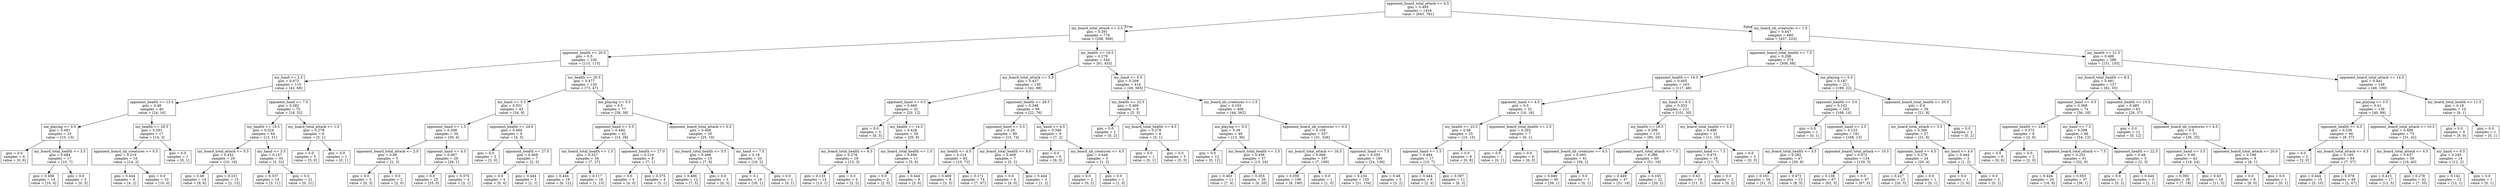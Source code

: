 digraph Tree {
node [shape=box] ;
0 [label="opponent_board_total_attack <= 4.5\ngini = 0.495\nsamples = 1434\nvalue = [643, 791]"] ;
1 [label="my_board_total_attack <= 3.5\ngini = 0.391\nsamples = 774\nvalue = [206, 568]"] ;
0 -> 1 [labeldistance=2.5, labelangle=45, headlabel="True"] ;
2 [label="opponent_health <= 20.5\ngini = 0.5\nsamples = 230\nvalue = [115, 115]"] ;
1 -> 2 ;
3 [label="my_hand <= 2.5\ngini = 0.472\nsamples = 110\nvalue = [42, 68]"] ;
2 -> 3 ;
4 [label="opponent_health <= 13.5\ngini = 0.48\nsamples = 40\nvalue = [24, 16]"] ;
3 -> 4 ;
5 [label="me_playing <= 0.5\ngini = 0.491\nsamples = 23\nvalue = [10, 13]"] ;
4 -> 5 ;
6 [label="gini = 0.0\nsamples = 6\nvalue = [0, 6]"] ;
5 -> 6 ;
7 [label="my_board_total_health <= 3.5\ngini = 0.484\nsamples = 17\nvalue = [10, 7]"] ;
5 -> 7 ;
8 [label="gini = 0.408\nsamples = 14\nvalue = [10, 4]"] ;
7 -> 8 ;
9 [label="gini = 0.0\nsamples = 3\nvalue = [0, 3]"] ;
7 -> 9 ;
10 [label="my_health <= 29.5\ngini = 0.291\nsamples = 17\nvalue = [14, 3]"] ;
4 -> 10 ;
11 [label="opponent_board_nb_creatures <= 0.5\ngini = 0.219\nsamples = 16\nvalue = [14, 2]"] ;
10 -> 11 ;
12 [label="gini = 0.444\nsamples = 6\nvalue = [4, 2]"] ;
11 -> 12 ;
13 [label="gini = 0.0\nsamples = 10\nvalue = [10, 0]"] ;
11 -> 13 ;
14 [label="gini = 0.0\nsamples = 1\nvalue = [0, 1]"] ;
10 -> 14 ;
15 [label="opponent_hand <= 7.5\ngini = 0.382\nsamples = 70\nvalue = [18, 52]"] ;
3 -> 15 ;
16 [label="my_health <= 19.5\ngini = 0.324\nsamples = 64\nvalue = [13, 51]"] ;
15 -> 16 ;
17 [label="my_board_total_attack <= 0.5\ngini = 0.452\nsamples = 29\nvalue = [10, 19]"] ;
16 -> 17 ;
18 [label="gini = 0.49\nsamples = 14\nvalue = [8, 6]"] ;
17 -> 18 ;
19 [label="gini = 0.231\nsamples = 15\nvalue = [2, 13]"] ;
17 -> 19 ;
20 [label="my_hand <= 3.5\ngini = 0.157\nsamples = 35\nvalue = [3, 32]"] ;
16 -> 20 ;
21 [label="gini = 0.337\nsamples = 14\nvalue = [3, 11]"] ;
20 -> 21 ;
22 [label="gini = 0.0\nsamples = 21\nvalue = [0, 21]"] ;
20 -> 22 ;
23 [label="my_board_total_attack <= 1.0\ngini = 0.278\nsamples = 6\nvalue = [5, 1]"] ;
15 -> 23 ;
24 [label="gini = 0.0\nsamples = 5\nvalue = [5, 0]"] ;
23 -> 24 ;
25 [label="gini = 0.0\nsamples = 1\nvalue = [0, 1]"] ;
23 -> 25 ;
26 [label="my_health <= 20.5\ngini = 0.477\nsamples = 120\nvalue = [73, 47]"] ;
2 -> 26 ;
27 [label="my_hand <= 5.5\ngini = 0.331\nsamples = 43\nvalue = [34, 9]"] ;
26 -> 27 ;
28 [label="opponent_hand <= 1.5\ngini = 0.208\nsamples = 34\nvalue = [30, 4]"] ;
27 -> 28 ;
29 [label="opponent_board_total_attack <= 2.0\ngini = 0.48\nsamples = 5\nvalue = [2, 3]"] ;
28 -> 29 ;
30 [label="gini = 0.0\nsamples = 3\nvalue = [0, 3]"] ;
29 -> 30 ;
31 [label="gini = 0.0\nsamples = 2\nvalue = [2, 0]"] ;
29 -> 31 ;
32 [label="opponent_hand <= 4.5\ngini = 0.067\nsamples = 29\nvalue = [28, 1]"] ;
28 -> 32 ;
33 [label="gini = 0.0\nsamples = 25\nvalue = [25, 0]"] ;
32 -> 33 ;
34 [label="gini = 0.375\nsamples = 4\nvalue = [3, 1]"] ;
32 -> 34 ;
35 [label="opponent_health <= 24.0\ngini = 0.494\nsamples = 9\nvalue = [4, 5]"] ;
27 -> 35 ;
36 [label="gini = 0.0\nsamples = 2\nvalue = [2, 0]"] ;
35 -> 36 ;
37 [label="opponent_health <= 27.0\ngini = 0.408\nsamples = 7\nvalue = [2, 5]"] ;
35 -> 37 ;
38 [label="gini = 0.0\nsamples = 4\nvalue = [0, 4]"] ;
37 -> 38 ;
39 [label="gini = 0.444\nsamples = 3\nvalue = [2, 1]"] ;
37 -> 39 ;
40 [label="me_playing <= 0.5\ngini = 0.5\nsamples = 77\nvalue = [39, 38]"] ;
26 -> 40 ;
41 [label="opponent_hand <= 5.5\ngini = 0.444\nsamples = 42\nvalue = [14, 28]"] ;
40 -> 41 ;
42 [label="my_board_total_health <= 1.5\ngini = 0.327\nsamples = 34\nvalue = [7, 27]"] ;
41 -> 42 ;
43 [label="gini = 0.444\nsamples = 18\nvalue = [6, 12]"] ;
42 -> 43 ;
44 [label="gini = 0.117\nsamples = 16\nvalue = [1, 15]"] ;
42 -> 44 ;
45 [label="opponent_health <= 27.0\ngini = 0.219\nsamples = 8\nvalue = [7, 1]"] ;
41 -> 45 ;
46 [label="gini = 0.0\nsamples = 4\nvalue = [4, 0]"] ;
45 -> 46 ;
47 [label="gini = 0.375\nsamples = 4\nvalue = [3, 1]"] ;
45 -> 47 ;
48 [label="opponent_board_total_attack <= 0.5\ngini = 0.408\nsamples = 35\nvalue = [25, 10]"] ;
40 -> 48 ;
49 [label="my_board_total_health <= 5.5\ngini = 0.498\nsamples = 15\nvalue = [7, 8]"] ;
48 -> 49 ;
50 [label="gini = 0.486\nsamples = 12\nvalue = [7, 5]"] ;
49 -> 50 ;
51 [label="gini = 0.0\nsamples = 3\nvalue = [0, 3]"] ;
49 -> 51 ;
52 [label="my_hand <= 7.5\ngini = 0.18\nsamples = 20\nvalue = [18, 2]"] ;
48 -> 52 ;
53 [label="gini = 0.1\nsamples = 19\nvalue = [18, 1]"] ;
52 -> 53 ;
54 [label="gini = 0.0\nsamples = 1\nvalue = [0, 1]"] ;
52 -> 54 ;
55 [label="my_health <= 16.5\ngini = 0.279\nsamples = 544\nvalue = [91, 453]"] ;
1 -> 55 ;
56 [label="my_board_total_attack <= 5.5\ngini = 0.437\nsamples = 130\nvalue = [42, 88]"] ;
55 -> 56 ;
57 [label="opponent_hand <= 0.5\ngini = 0.469\nsamples = 32\nvalue = [20, 12]"] ;
56 -> 57 ;
58 [label="gini = 0.0\nsamples = 3\nvalue = [0, 3]"] ;
57 -> 58 ;
59 [label="my_health <= 14.5\ngini = 0.428\nsamples = 29\nvalue = [20, 9]"] ;
57 -> 59 ;
60 [label="my_board_total_health <= 6.5\ngini = 0.278\nsamples = 18\nvalue = [15, 3]"] ;
59 -> 60 ;
61 [label="gini = 0.133\nsamples = 14\nvalue = [13, 1]"] ;
60 -> 61 ;
62 [label="gini = 0.5\nsamples = 4\nvalue = [2, 2]"] ;
60 -> 62 ;
63 [label="my_board_total_health <= 1.5\ngini = 0.496\nsamples = 11\nvalue = [5, 6]"] ;
59 -> 63 ;
64 [label="gini = 0.0\nsamples = 2\nvalue = [2, 0]"] ;
63 -> 64 ;
65 [label="gini = 0.444\nsamples = 9\nvalue = [3, 6]"] ;
63 -> 65 ;
66 [label="opponent_health <= 29.5\ngini = 0.348\nsamples = 98\nvalue = [22, 76]"] ;
56 -> 66 ;
67 [label="opponent_hand <= 5.5\ngini = 0.28\nsamples = 89\nvalue = [15, 74]"] ;
66 -> 67 ;
68 [label="my_health <= 4.5\ngini = 0.214\nsamples = 82\nvalue = [10, 72]"] ;
67 -> 68 ;
69 [label="gini = 0.469\nsamples = 8\nvalue = [3, 5]"] ;
68 -> 69 ;
70 [label="gini = 0.171\nsamples = 74\nvalue = [7, 67]"] ;
68 -> 70 ;
71 [label="my_board_total_health <= 8.0\ngini = 0.408\nsamples = 7\nvalue = [5, 2]"] ;
67 -> 71 ;
72 [label="gini = 0.0\nsamples = 4\nvalue = [4, 0]"] ;
71 -> 72 ;
73 [label="gini = 0.444\nsamples = 3\nvalue = [1, 2]"] ;
71 -> 73 ;
74 [label="my_hand <= 4.5\ngini = 0.346\nsamples = 9\nvalue = [7, 2]"] ;
66 -> 74 ;
75 [label="gini = 0.0\nsamples = 6\nvalue = [6, 0]"] ;
74 -> 75 ;
76 [label="my_board_nb_creatures <= 4.5\ngini = 0.444\nsamples = 3\nvalue = [1, 2]"] ;
74 -> 76 ;
77 [label="gini = 0.0\nsamples = 2\nvalue = [0, 2]"] ;
76 -> 77 ;
78 [label="gini = 0.0\nsamples = 1\nvalue = [1, 0]"] ;
76 -> 78 ;
79 [label="my_hand <= 0.5\ngini = 0.209\nsamples = 414\nvalue = [49, 365]"] ;
55 -> 79 ;
80 [label="my_health <= 22.5\ngini = 0.469\nsamples = 8\nvalue = [5, 3]"] ;
79 -> 80 ;
81 [label="gini = 0.0\nsamples = 2\nvalue = [0, 2]"] ;
80 -> 81 ;
82 [label="my_board_total_health <= 4.5\ngini = 0.278\nsamples = 6\nvalue = [5, 1]"] ;
80 -> 82 ;
83 [label="gini = 0.0\nsamples = 1\nvalue = [0, 1]"] ;
82 -> 83 ;
84 [label="gini = 0.0\nsamples = 5\nvalue = [5, 0]"] ;
82 -> 84 ;
85 [label="my_board_nb_creatures <= 1.5\ngini = 0.193\nsamples = 406\nvalue = [44, 362]"] ;
79 -> 85 ;
86 [label="me_playing <= 0.5\ngini = 0.39\nsamples = 49\nvalue = [13, 36]"] ;
85 -> 86 ;
87 [label="gini = 0.0\nsamples = 12\nvalue = [0, 12]"] ;
86 -> 87 ;
88 [label="my_board_total_health <= 3.5\ngini = 0.456\nsamples = 37\nvalue = [13, 24]"] ;
86 -> 88 ;
89 [label="gini = 0.463\nsamples = 11\nvalue = [7, 4]"] ;
88 -> 89 ;
90 [label="gini = 0.355\nsamples = 26\nvalue = [6, 20]"] ;
88 -> 90 ;
91 [label="opponent_board_nb_creatures <= 0.5\ngini = 0.159\nsamples = 357\nvalue = [31, 326]"] ;
85 -> 91 ;
92 [label="my_board_total_attack <= 18.5\ngini = 0.069\nsamples = 197\nvalue = [7, 190]"] ;
91 -> 92 ;
93 [label="gini = 0.059\nsamples = 196\nvalue = [6, 190]"] ;
92 -> 93 ;
94 [label="gini = 0.0\nsamples = 1\nvalue = [1, 0]"] ;
92 -> 94 ;
95 [label="opponent_hand <= 7.5\ngini = 0.255\nsamples = 160\nvalue = [24, 136]"] ;
91 -> 95 ;
96 [label="gini = 0.234\nsamples = 155\nvalue = [21, 134]"] ;
95 -> 96 ;
97 [label="gini = 0.48\nsamples = 5\nvalue = [3, 2]"] ;
95 -> 97 ;
98 [label="my_board_nb_creatures <= 1.5\ngini = 0.447\nsamples = 660\nvalue = [437, 223]"] ;
0 -> 98 [labeldistance=2.5, labelangle=-45, headlabel="False"] ;
99 [label="opponent_board_total_health <= 7.5\ngini = 0.298\nsamples = 374\nvalue = [306, 68]"] ;
98 -> 99 ;
100 [label="opponent_health <= 14.5\ngini = 0.405\nsamples = 163\nvalue = [117, 46]"] ;
99 -> 100 ;
101 [label="opponent_hand <= 4.5\ngini = 0.5\nsamples = 32\nvalue = [16, 16]"] ;
100 -> 101 ;
102 [label="my_health <= 23.5\ngini = 0.48\nsamples = 25\nvalue = [10, 15]"] ;
101 -> 102 ;
103 [label="opponent_hand <= 1.5\ngini = 0.484\nsamples = 17\nvalue = [10, 7]"] ;
102 -> 103 ;
104 [label="gini = 0.444\nsamples = 6\nvalue = [2, 4]"] ;
103 -> 104 ;
105 [label="gini = 0.397\nsamples = 11\nvalue = [8, 3]"] ;
103 -> 105 ;
106 [label="gini = 0.0\nsamples = 8\nvalue = [0, 8]"] ;
102 -> 106 ;
107 [label="opponent_board_total_health <= 2.5\ngini = 0.245\nsamples = 7\nvalue = [6, 1]"] ;
101 -> 107 ;
108 [label="gini = 0.0\nsamples = 1\nvalue = [0, 1]"] ;
107 -> 108 ;
109 [label="gini = 0.0\nsamples = 6\nvalue = [6, 0]"] ;
107 -> 109 ;
110 [label="my_hand <= 6.5\ngini = 0.353\nsamples = 131\nvalue = [101, 30]"] ;
100 -> 110 ;
111 [label="my_health <= 18.5\ngini = 0.298\nsamples = 110\nvalue = [90, 20]"] ;
110 -> 111 ;
112 [label="opponent_board_nb_creatures <= 4.5\ngini = 0.093\nsamples = 41\nvalue = [39, 2]"] ;
111 -> 112 ;
113 [label="gini = 0.049\nsamples = 40\nvalue = [39, 1]"] ;
112 -> 113 ;
114 [label="gini = 0.0\nsamples = 1\nvalue = [0, 1]"] ;
112 -> 114 ;
115 [label="opponent_board_total_attack <= 7.5\ngini = 0.386\nsamples = 69\nvalue = [51, 18]"] ;
111 -> 115 ;
116 [label="gini = 0.449\nsamples = 47\nvalue = [31, 16]"] ;
115 -> 116 ;
117 [label="gini = 0.165\nsamples = 22\nvalue = [20, 2]"] ;
115 -> 117 ;
118 [label="my_board_total_health <= 3.5\ngini = 0.499\nsamples = 21\nvalue = [11, 10]"] ;
110 -> 118 ;
119 [label="opponent_hand <= 7.5\ngini = 0.475\nsamples = 18\nvalue = [11, 7]"] ;
118 -> 119 ;
120 [label="gini = 0.43\nsamples = 16\nvalue = [11, 5]"] ;
119 -> 120 ;
121 [label="gini = 0.0\nsamples = 2\nvalue = [0, 2]"] ;
119 -> 121 ;
122 [label="gini = 0.0\nsamples = 3\nvalue = [0, 3]"] ;
118 -> 122 ;
123 [label="me_playing <= 0.5\ngini = 0.187\nsamples = 211\nvalue = [189, 22]"] ;
99 -> 123 ;
124 [label="opponent_health <= 3.0\ngini = 0.142\nsamples = 182\nvalue = [168, 14]"] ;
123 -> 124 ;
125 [label="gini = 0.0\nsamples = 1\nvalue = [0, 1]"] ;
124 -> 125 ;
126 [label="opponent_hand <= 2.5\ngini = 0.133\nsamples = 181\nvalue = [168, 13]"] ;
124 -> 126 ;
127 [label="my_board_total_health <= 3.5\ngini = 0.282\nsamples = 47\nvalue = [39, 8]"] ;
126 -> 127 ;
128 [label="gini = 0.161\nsamples = 34\nvalue = [31, 3]"] ;
127 -> 128 ;
129 [label="gini = 0.473\nsamples = 13\nvalue = [8, 5]"] ;
127 -> 129 ;
130 [label="opponent_board_total_attack <= 10.5\ngini = 0.072\nsamples = 134\nvalue = [129, 5]"] ;
126 -> 130 ;
131 [label="gini = 0.138\nsamples = 67\nvalue = [62, 5]"] ;
130 -> 131 ;
132 [label="gini = 0.0\nsamples = 67\nvalue = [67, 0]"] ;
130 -> 132 ;
133 [label="opponent_board_total_health <= 20.5\ngini = 0.4\nsamples = 29\nvalue = [21, 8]"] ;
123 -> 133 ;
134 [label="my_board_total_attack <= 5.5\ngini = 0.346\nsamples = 27\nvalue = [21, 6]"] ;
133 -> 134 ;
135 [label="opponent_hand <= 6.5\ngini = 0.278\nsamples = 24\nvalue = [20, 4]"] ;
134 -> 135 ;
136 [label="gini = 0.227\nsamples = 23\nvalue = [20, 3]"] ;
135 -> 136 ;
137 [label="gini = 0.0\nsamples = 1\nvalue = [0, 1]"] ;
135 -> 137 ;
138 [label="my_hand <= 4.0\ngini = 0.444\nsamples = 3\nvalue = [1, 2]"] ;
134 -> 138 ;
139 [label="gini = 0.0\nsamples = 1\nvalue = [1, 0]"] ;
138 -> 139 ;
140 [label="gini = 0.0\nsamples = 2\nvalue = [0, 2]"] ;
138 -> 140 ;
141 [label="gini = 0.0\nsamples = 2\nvalue = [0, 2]"] ;
133 -> 141 ;
142 [label="my_health <= 21.5\ngini = 0.496\nsamples = 286\nvalue = [131, 155]"] ;
98 -> 142 ;
143 [label="my_board_total_health <= 8.5\ngini = 0.481\nsamples = 137\nvalue = [82, 55]"] ;
142 -> 143 ;
144 [label="opponent_hand <= 0.5\ngini = 0.368\nsamples = 74\nvalue = [56, 18]"] ;
143 -> 144 ;
145 [label="opponent_health <= 23.0\ngini = 0.375\nsamples = 8\nvalue = [2, 6]"] ;
144 -> 145 ;
146 [label="gini = 0.0\nsamples = 6\nvalue = [0, 6]"] ;
145 -> 146 ;
147 [label="gini = 0.0\nsamples = 2\nvalue = [2, 0]"] ;
145 -> 147 ;
148 [label="my_hand <= 7.5\ngini = 0.298\nsamples = 66\nvalue = [54, 12]"] ;
144 -> 148 ;
149 [label="opponent_board_total_attack <= 7.5\ngini = 0.252\nsamples = 61\nvalue = [52, 9]"] ;
148 -> 149 ;
150 [label="gini = 0.444\nsamples = 24\nvalue = [16, 8]"] ;
149 -> 150 ;
151 [label="gini = 0.053\nsamples = 37\nvalue = [36, 1]"] ;
149 -> 151 ;
152 [label="opponent_health <= 22.5\ngini = 0.48\nsamples = 5\nvalue = [2, 3]"] ;
148 -> 152 ;
153 [label="gini = 0.0\nsamples = 2\nvalue = [0, 2]"] ;
152 -> 153 ;
154 [label="gini = 0.444\nsamples = 3\nvalue = [2, 1]"] ;
152 -> 154 ;
155 [label="opponent_health <= 15.5\ngini = 0.485\nsamples = 63\nvalue = [26, 37]"] ;
143 -> 155 ;
156 [label="gini = 0.0\nsamples = 12\nvalue = [0, 12]"] ;
155 -> 156 ;
157 [label="opponent_board_nb_creatures <= 4.5\ngini = 0.5\nsamples = 51\nvalue = [26, 25]"] ;
155 -> 157 ;
158 [label="opponent_hand <= 3.5\ngini = 0.49\nsamples = 42\nvalue = [18, 24]"] ;
157 -> 158 ;
159 [label="gini = 0.393\nsamples = 26\nvalue = [7, 19]"] ;
158 -> 159 ;
160 [label="gini = 0.43\nsamples = 16\nvalue = [11, 5]"] ;
158 -> 160 ;
161 [label="opponent_board_total_attack <= 20.0\ngini = 0.198\nsamples = 9\nvalue = [8, 1]"] ;
157 -> 161 ;
162 [label="gini = 0.0\nsamples = 8\nvalue = [8, 0]"] ;
161 -> 162 ;
163 [label="gini = 0.0\nsamples = 1\nvalue = [0, 1]"] ;
161 -> 163 ;
164 [label="opponent_board_total_attack <= 14.5\ngini = 0.441\nsamples = 149\nvalue = [49, 100]"] ;
142 -> 164 ;
165 [label="me_playing <= 0.5\ngini = 0.41\nsamples = 139\nvalue = [40, 99]"] ;
164 -> 165 ;
166 [label="opponent_health <= 4.5\ngini = 0.236\nsamples = 66\nvalue = [9, 57]"] ;
165 -> 166 ;
167 [label="gini = 0.0\nsamples = 2\nvalue = [2, 0]"] ;
166 -> 167 ;
168 [label="my_board_total_attack <= 4.5\ngini = 0.195\nsamples = 64\nvalue = [7, 57]"] ;
166 -> 168 ;
169 [label="gini = 0.444\nsamples = 15\nvalue = [5, 10]"] ;
168 -> 169 ;
170 [label="gini = 0.078\nsamples = 49\nvalue = [2, 47]"] ;
168 -> 170 ;
171 [label="opponent_board_total_attack <= 10.5\ngini = 0.489\nsamples = 73\nvalue = [31, 42]"] ;
165 -> 171 ;
172 [label="my_board_total_attack <= 6.5\ngini = 0.437\nsamples = 59\nvalue = [19, 40]"] ;
171 -> 172 ;
173 [label="gini = 0.415\nsamples = 17\nvalue = [12, 5]"] ;
172 -> 173 ;
174 [label="gini = 0.278\nsamples = 42\nvalue = [7, 35]"] ;
172 -> 174 ;
175 [label="my_hand <= 6.5\ngini = 0.245\nsamples = 14\nvalue = [12, 2]"] ;
171 -> 175 ;
176 [label="gini = 0.142\nsamples = 13\nvalue = [12, 1]"] ;
175 -> 176 ;
177 [label="gini = 0.0\nsamples = 1\nvalue = [0, 1]"] ;
175 -> 177 ;
178 [label="my_board_total_health <= 11.5\ngini = 0.18\nsamples = 10\nvalue = [9, 1]"] ;
164 -> 178 ;
179 [label="gini = 0.0\nsamples = 9\nvalue = [9, 0]"] ;
178 -> 179 ;
180 [label="gini = 0.0\nsamples = 1\nvalue = [0, 1]"] ;
178 -> 180 ;
}